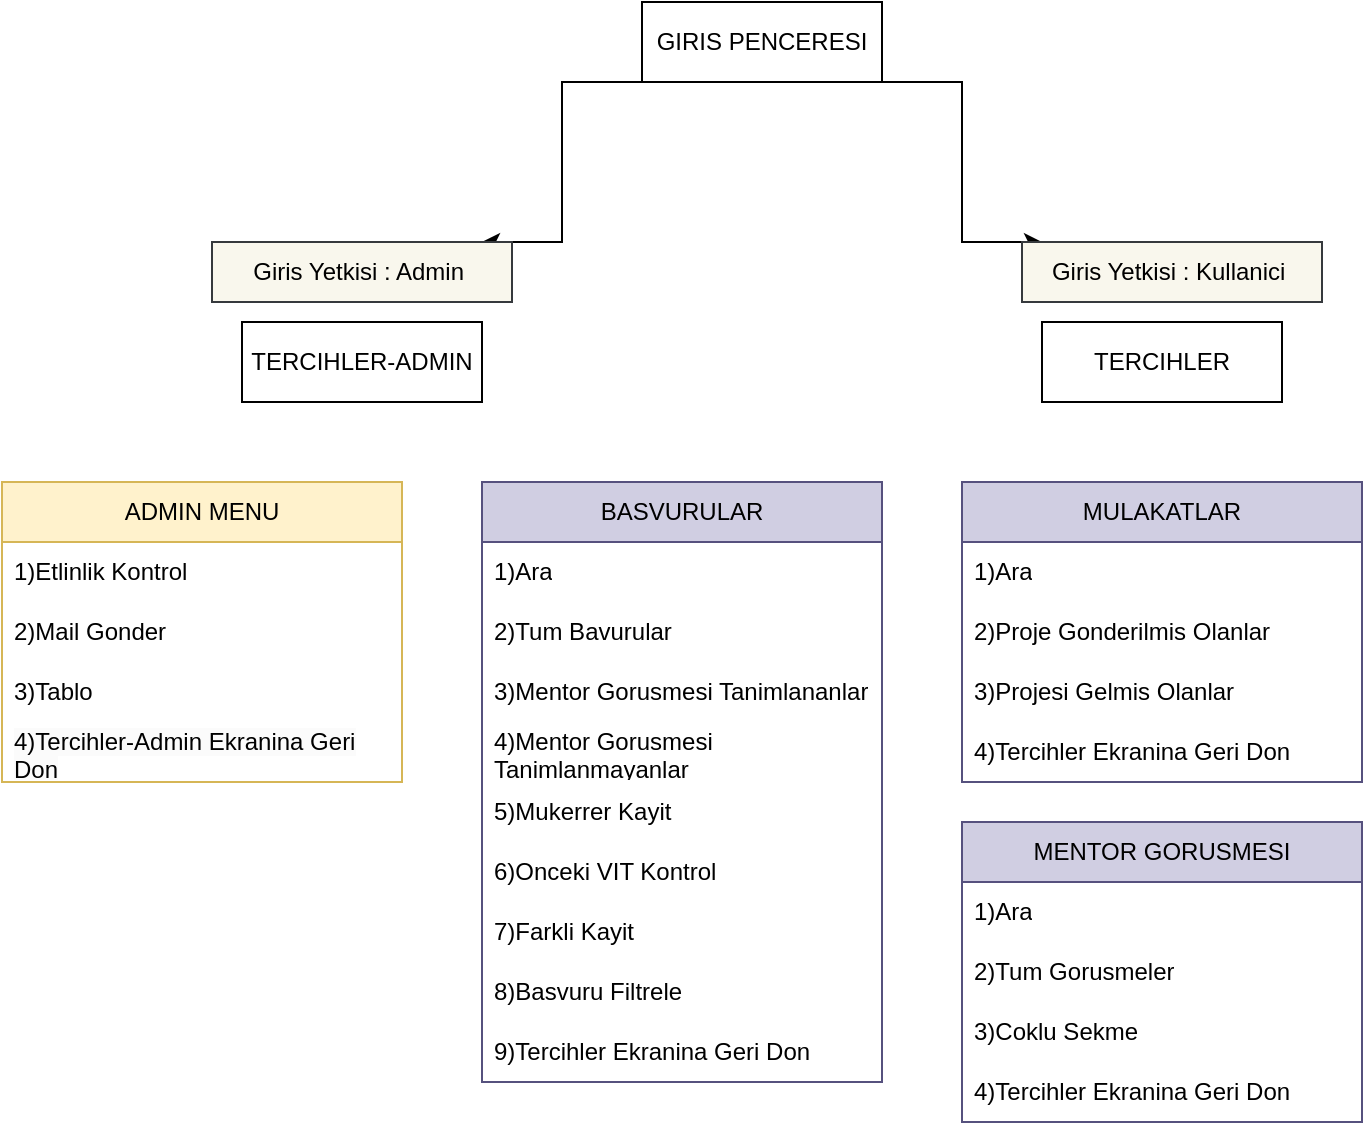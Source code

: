 <mxfile version="26.0.10">
  <diagram name="Page-1" id="2RG_lsf8GjEY2XUm3CgQ">
    <mxGraphModel dx="954" dy="2868" grid="1" gridSize="10" guides="1" tooltips="1" connect="1" arrows="1" fold="1" page="1" pageScale="1" pageWidth="827" pageHeight="1169" math="0" shadow="0">
      <root>
        <mxCell id="0" />
        <mxCell id="1" parent="0" />
        <mxCell id="9mEeBADmKdTtAeqlBPtM-1" value="GIRIS PENCERESI" style="rounded=0;whiteSpace=wrap;html=1;" vertex="1" parent="1">
          <mxGeometry x="360" y="-1680" width="120" height="40" as="geometry" />
        </mxCell>
        <mxCell id="9mEeBADmKdTtAeqlBPtM-3" value="" style="endArrow=classic;html=1;rounded=0;edgeStyle=elbowEdgeStyle;" edge="1" parent="1">
          <mxGeometry width="50" height="50" relative="1" as="geometry">
            <mxPoint x="480" y="-1640" as="sourcePoint" />
            <mxPoint x="560" y="-1560" as="targetPoint" />
          </mxGeometry>
        </mxCell>
        <mxCell id="9mEeBADmKdTtAeqlBPtM-7" value="" style="endArrow=classic;html=1;rounded=0;edgeStyle=elbowEdgeStyle;" edge="1" parent="1">
          <mxGeometry width="50" height="50" relative="1" as="geometry">
            <mxPoint x="360" y="-1640" as="sourcePoint" />
            <mxPoint x="280" y="-1560" as="targetPoint" />
          </mxGeometry>
        </mxCell>
        <mxCell id="9mEeBADmKdTtAeqlBPtM-9" value="Giris Yetkisi : Admin&amp;nbsp;" style="text;html=1;align=center;verticalAlign=middle;whiteSpace=wrap;rounded=0;fillColor=#f9f7ed;strokeColor=#36393d;" vertex="1" parent="1">
          <mxGeometry x="145" y="-1560" width="150" height="30" as="geometry" />
        </mxCell>
        <mxCell id="9mEeBADmKdTtAeqlBPtM-10" value="Giris Yetkisi : Kullanici&amp;nbsp;" style="text;html=1;align=center;verticalAlign=middle;whiteSpace=wrap;rounded=0;fillColor=#f9f7ed;strokeColor=#36393d;" vertex="1" parent="1">
          <mxGeometry x="550" y="-1560" width="150" height="30" as="geometry" />
        </mxCell>
        <mxCell id="9mEeBADmKdTtAeqlBPtM-11" value="TERCIHLER" style="rounded=0;whiteSpace=wrap;html=1;" vertex="1" parent="1">
          <mxGeometry x="560" y="-1520" width="120" height="40" as="geometry" />
        </mxCell>
        <mxCell id="9mEeBADmKdTtAeqlBPtM-38" style="edgeStyle=none;rounded=0;orthogonalLoop=1;jettySize=auto;html=1;entryX=0.5;entryY=1;entryDx=0;entryDy=0;" edge="1" parent="1" source="9mEeBADmKdTtAeqlBPtM-12" target="9mEeBADmKdTtAeqlBPtM-12">
          <mxGeometry relative="1" as="geometry">
            <mxPoint x="220" y="-1450" as="targetPoint" />
          </mxGeometry>
        </mxCell>
        <mxCell id="9mEeBADmKdTtAeqlBPtM-12" value="TERCIHLER-ADMIN" style="rounded=0;whiteSpace=wrap;html=1;gradientColor=default;fillColor=none;" vertex="1" parent="1">
          <mxGeometry x="160" y="-1520" width="120" height="40" as="geometry" />
        </mxCell>
        <mxCell id="9mEeBADmKdTtAeqlBPtM-13" value="BASVURULAR" style="swimlane;fontStyle=0;childLayout=stackLayout;horizontal=1;startSize=30;horizontalStack=0;resizeParent=1;resizeParentMax=0;resizeLast=0;collapsible=1;marginBottom=0;whiteSpace=wrap;html=1;fillColor=#d0cee2;strokeColor=#56517e;" vertex="1" parent="1">
          <mxGeometry x="280" y="-1440" width="200" height="300" as="geometry" />
        </mxCell>
        <mxCell id="9mEeBADmKdTtAeqlBPtM-14" value="1)Ara" style="text;strokeColor=none;fillColor=none;align=left;verticalAlign=middle;spacingLeft=4;spacingRight=4;overflow=hidden;points=[[0,0.5],[1,0.5]];portConstraint=eastwest;rotatable=0;whiteSpace=wrap;html=1;" vertex="1" parent="9mEeBADmKdTtAeqlBPtM-13">
          <mxGeometry y="30" width="200" height="30" as="geometry" />
        </mxCell>
        <mxCell id="9mEeBADmKdTtAeqlBPtM-15" value="2)Tum Bavurular" style="text;strokeColor=none;fillColor=none;align=left;verticalAlign=middle;spacingLeft=4;spacingRight=4;overflow=hidden;points=[[0,0.5],[1,0.5]];portConstraint=eastwest;rotatable=0;whiteSpace=wrap;html=1;" vertex="1" parent="9mEeBADmKdTtAeqlBPtM-13">
          <mxGeometry y="60" width="200" height="30" as="geometry" />
        </mxCell>
        <mxCell id="9mEeBADmKdTtAeqlBPtM-16" value="3)Mentor Gorusmesi Tanimlananlar" style="text;strokeColor=none;fillColor=none;align=left;verticalAlign=middle;spacingLeft=4;spacingRight=4;overflow=hidden;points=[[0,0.5],[1,0.5]];portConstraint=eastwest;rotatable=0;whiteSpace=wrap;html=1;" vertex="1" parent="9mEeBADmKdTtAeqlBPtM-13">
          <mxGeometry y="90" width="200" height="30" as="geometry" />
        </mxCell>
        <mxCell id="9mEeBADmKdTtAeqlBPtM-46" value="4)Mentor Gorusmesi Tanimlanmayanlar" style="text;strokeColor=none;fillColor=none;align=left;verticalAlign=middle;spacingLeft=4;spacingRight=4;overflow=hidden;points=[[0,0.5],[1,0.5]];portConstraint=eastwest;rotatable=0;whiteSpace=wrap;html=1;" vertex="1" parent="9mEeBADmKdTtAeqlBPtM-13">
          <mxGeometry y="120" width="200" height="30" as="geometry" />
        </mxCell>
        <mxCell id="9mEeBADmKdTtAeqlBPtM-48" value="5)Mukerrer Kayit" style="text;strokeColor=none;fillColor=none;align=left;verticalAlign=middle;spacingLeft=4;spacingRight=4;overflow=hidden;points=[[0,0.5],[1,0.5]];portConstraint=eastwest;rotatable=0;whiteSpace=wrap;html=1;" vertex="1" parent="9mEeBADmKdTtAeqlBPtM-13">
          <mxGeometry y="150" width="200" height="30" as="geometry" />
        </mxCell>
        <mxCell id="9mEeBADmKdTtAeqlBPtM-49" value="6)Onceki VIT Kontrol" style="text;strokeColor=none;fillColor=none;align=left;verticalAlign=middle;spacingLeft=4;spacingRight=4;overflow=hidden;points=[[0,0.5],[1,0.5]];portConstraint=eastwest;rotatable=0;whiteSpace=wrap;html=1;" vertex="1" parent="9mEeBADmKdTtAeqlBPtM-13">
          <mxGeometry y="180" width="200" height="30" as="geometry" />
        </mxCell>
        <mxCell id="9mEeBADmKdTtAeqlBPtM-50" value="7)Farkli Kayit" style="text;strokeColor=none;fillColor=none;align=left;verticalAlign=middle;spacingLeft=4;spacingRight=4;overflow=hidden;points=[[0,0.5],[1,0.5]];portConstraint=eastwest;rotatable=0;whiteSpace=wrap;html=1;" vertex="1" parent="9mEeBADmKdTtAeqlBPtM-13">
          <mxGeometry y="210" width="200" height="30" as="geometry" />
        </mxCell>
        <mxCell id="9mEeBADmKdTtAeqlBPtM-51" value="8)Basvuru Filtrele" style="text;strokeColor=none;fillColor=none;align=left;verticalAlign=middle;spacingLeft=4;spacingRight=4;overflow=hidden;points=[[0,0.5],[1,0.5]];portConstraint=eastwest;rotatable=0;whiteSpace=wrap;html=1;" vertex="1" parent="9mEeBADmKdTtAeqlBPtM-13">
          <mxGeometry y="240" width="200" height="30" as="geometry" />
        </mxCell>
        <mxCell id="9mEeBADmKdTtAeqlBPtM-52" value="9)Tercihler Ekranina Geri Don" style="text;strokeColor=none;fillColor=none;align=left;verticalAlign=middle;spacingLeft=4;spacingRight=4;overflow=hidden;points=[[0,0.5],[1,0.5]];portConstraint=eastwest;rotatable=0;whiteSpace=wrap;html=1;" vertex="1" parent="9mEeBADmKdTtAeqlBPtM-13">
          <mxGeometry y="270" width="200" height="30" as="geometry" />
        </mxCell>
        <mxCell id="9mEeBADmKdTtAeqlBPtM-17" value="MENTOR GORUSMESI" style="swimlane;fontStyle=0;childLayout=stackLayout;horizontal=1;startSize=30;horizontalStack=0;resizeParent=1;resizeParentMax=0;resizeLast=0;collapsible=1;marginBottom=0;whiteSpace=wrap;html=1;fillColor=#d0cee2;strokeColor=#56517e;" vertex="1" parent="1">
          <mxGeometry x="520" y="-1270" width="200" height="150" as="geometry" />
        </mxCell>
        <mxCell id="9mEeBADmKdTtAeqlBPtM-18" value="1)Ara" style="text;strokeColor=none;fillColor=none;align=left;verticalAlign=middle;spacingLeft=4;spacingRight=4;overflow=hidden;points=[[0,0.5],[1,0.5]];portConstraint=eastwest;rotatable=0;whiteSpace=wrap;html=1;" vertex="1" parent="9mEeBADmKdTtAeqlBPtM-17">
          <mxGeometry y="30" width="200" height="30" as="geometry" />
        </mxCell>
        <mxCell id="9mEeBADmKdTtAeqlBPtM-19" value="2)Tum Gorusmeler" style="text;strokeColor=none;fillColor=none;align=left;verticalAlign=middle;spacingLeft=4;spacingRight=4;overflow=hidden;points=[[0,0.5],[1,0.5]];portConstraint=eastwest;rotatable=0;whiteSpace=wrap;html=1;" vertex="1" parent="9mEeBADmKdTtAeqlBPtM-17">
          <mxGeometry y="60" width="200" height="30" as="geometry" />
        </mxCell>
        <mxCell id="9mEeBADmKdTtAeqlBPtM-20" value="3)Coklu Sekme" style="text;strokeColor=none;fillColor=none;align=left;verticalAlign=middle;spacingLeft=4;spacingRight=4;overflow=hidden;points=[[0,0.5],[1,0.5]];portConstraint=eastwest;rotatable=0;whiteSpace=wrap;html=1;" vertex="1" parent="9mEeBADmKdTtAeqlBPtM-17">
          <mxGeometry y="90" width="200" height="30" as="geometry" />
        </mxCell>
        <mxCell id="9mEeBADmKdTtAeqlBPtM-53" value="4)Tercihler Ekranina Geri Don" style="text;strokeColor=none;fillColor=none;align=left;verticalAlign=middle;spacingLeft=4;spacingRight=4;overflow=hidden;points=[[0,0.5],[1,0.5]];portConstraint=eastwest;rotatable=0;whiteSpace=wrap;html=1;" vertex="1" parent="9mEeBADmKdTtAeqlBPtM-17">
          <mxGeometry y="120" width="200" height="30" as="geometry" />
        </mxCell>
        <mxCell id="9mEeBADmKdTtAeqlBPtM-21" value="MULAKATLAR" style="swimlane;fontStyle=0;childLayout=stackLayout;horizontal=1;startSize=30;horizontalStack=0;resizeParent=1;resizeParentMax=0;resizeLast=0;collapsible=1;marginBottom=0;whiteSpace=wrap;html=1;fillColor=#d0cee2;strokeColor=#56517e;" vertex="1" parent="1">
          <mxGeometry x="520" y="-1440" width="200" height="150" as="geometry" />
        </mxCell>
        <mxCell id="9mEeBADmKdTtAeqlBPtM-22" value="1)Ara" style="text;strokeColor=none;fillColor=none;align=left;verticalAlign=middle;spacingLeft=4;spacingRight=4;overflow=hidden;points=[[0,0.5],[1,0.5]];portConstraint=eastwest;rotatable=0;whiteSpace=wrap;html=1;" vertex="1" parent="9mEeBADmKdTtAeqlBPtM-21">
          <mxGeometry y="30" width="200" height="30" as="geometry" />
        </mxCell>
        <mxCell id="9mEeBADmKdTtAeqlBPtM-23" value="2)Proje Gonderilmis Olanlar" style="text;strokeColor=none;fillColor=none;align=left;verticalAlign=middle;spacingLeft=4;spacingRight=4;overflow=hidden;points=[[0,0.5],[1,0.5]];portConstraint=eastwest;rotatable=0;whiteSpace=wrap;html=1;" vertex="1" parent="9mEeBADmKdTtAeqlBPtM-21">
          <mxGeometry y="60" width="200" height="30" as="geometry" />
        </mxCell>
        <mxCell id="9mEeBADmKdTtAeqlBPtM-24" value="3)Projesi Gelmis Olanlar" style="text;strokeColor=none;fillColor=none;align=left;verticalAlign=middle;spacingLeft=4;spacingRight=4;overflow=hidden;points=[[0,0.5],[1,0.5]];portConstraint=eastwest;rotatable=0;whiteSpace=wrap;html=1;" vertex="1" parent="9mEeBADmKdTtAeqlBPtM-21">
          <mxGeometry y="90" width="200" height="30" as="geometry" />
        </mxCell>
        <mxCell id="9mEeBADmKdTtAeqlBPtM-62" value="4)Tercihler Ekranina Geri Don" style="text;strokeColor=none;fillColor=none;align=left;verticalAlign=middle;spacingLeft=4;spacingRight=4;overflow=hidden;points=[[0,0.5],[1,0.5]];portConstraint=eastwest;rotatable=0;whiteSpace=wrap;html=1;" vertex="1" parent="9mEeBADmKdTtAeqlBPtM-21">
          <mxGeometry y="120" width="200" height="30" as="geometry" />
        </mxCell>
        <mxCell id="9mEeBADmKdTtAeqlBPtM-32" value="ADMIN MENU" style="swimlane;fontStyle=0;childLayout=stackLayout;horizontal=1;startSize=30;horizontalStack=0;resizeParent=1;resizeParentMax=0;resizeLast=0;collapsible=1;marginBottom=0;whiteSpace=wrap;html=1;fillColor=#fff2cc;strokeColor=#d6b656;" vertex="1" parent="1">
          <mxGeometry x="40" y="-1440" width="200" height="150" as="geometry" />
        </mxCell>
        <mxCell id="9mEeBADmKdTtAeqlBPtM-33" value="1)Etlinlik Kontrol" style="text;strokeColor=none;fillColor=none;align=left;verticalAlign=middle;spacingLeft=4;spacingRight=4;overflow=hidden;points=[[0,0.5],[1,0.5]];portConstraint=eastwest;rotatable=0;whiteSpace=wrap;html=1;" vertex="1" parent="9mEeBADmKdTtAeqlBPtM-32">
          <mxGeometry y="30" width="200" height="30" as="geometry" />
        </mxCell>
        <mxCell id="9mEeBADmKdTtAeqlBPtM-34" value="2)Mail Gonder" style="text;strokeColor=none;fillColor=none;align=left;verticalAlign=middle;spacingLeft=4;spacingRight=4;overflow=hidden;points=[[0,0.5],[1,0.5]];portConstraint=eastwest;rotatable=0;whiteSpace=wrap;html=1;" vertex="1" parent="9mEeBADmKdTtAeqlBPtM-32">
          <mxGeometry y="60" width="200" height="30" as="geometry" />
        </mxCell>
        <mxCell id="9mEeBADmKdTtAeqlBPtM-35" value="3)Tablo" style="text;strokeColor=none;fillColor=none;align=left;verticalAlign=middle;spacingLeft=4;spacingRight=4;overflow=hidden;points=[[0,0.5],[1,0.5]];portConstraint=eastwest;rotatable=0;whiteSpace=wrap;html=1;" vertex="1" parent="9mEeBADmKdTtAeqlBPtM-32">
          <mxGeometry y="90" width="200" height="30" as="geometry" />
        </mxCell>
        <mxCell id="9mEeBADmKdTtAeqlBPtM-64" value="&lt;span style=&quot;color: rgb(0, 0, 0); font-family: Helvetica; font-size: 12px; font-style: normal; font-variant-ligatures: normal; font-variant-caps: normal; font-weight: 400; letter-spacing: normal; orphans: 2; text-align: left; text-indent: 0px; text-transform: none; widows: 2; word-spacing: 0px; -webkit-text-stroke-width: 0px; white-space: normal; background-color: rgb(251, 251, 251); text-decoration-thickness: initial; text-decoration-style: initial; text-decoration-color: initial; float: none; display: inline !important;&quot;&gt;4)Tercihler-Admin Ekranina Geri Don&lt;/span&gt;" style="text;strokeColor=none;fillColor=none;align=left;verticalAlign=middle;spacingLeft=4;spacingRight=4;overflow=hidden;points=[[0,0.5],[1,0.5]];portConstraint=eastwest;rotatable=0;whiteSpace=wrap;html=1;" vertex="1" parent="9mEeBADmKdTtAeqlBPtM-32">
          <mxGeometry y="120" width="200" height="30" as="geometry" />
        </mxCell>
        <mxCell id="9mEeBADmKdTtAeqlBPtM-65" style="edgeStyle=none;rounded=0;orthogonalLoop=1;jettySize=auto;html=1;exitX=0.75;exitY=0;exitDx=0;exitDy=0;" edge="1" parent="1" source="9mEeBADmKdTtAeqlBPtM-21" target="9mEeBADmKdTtAeqlBPtM-21">
          <mxGeometry relative="1" as="geometry" />
        </mxCell>
      </root>
    </mxGraphModel>
  </diagram>
</mxfile>
